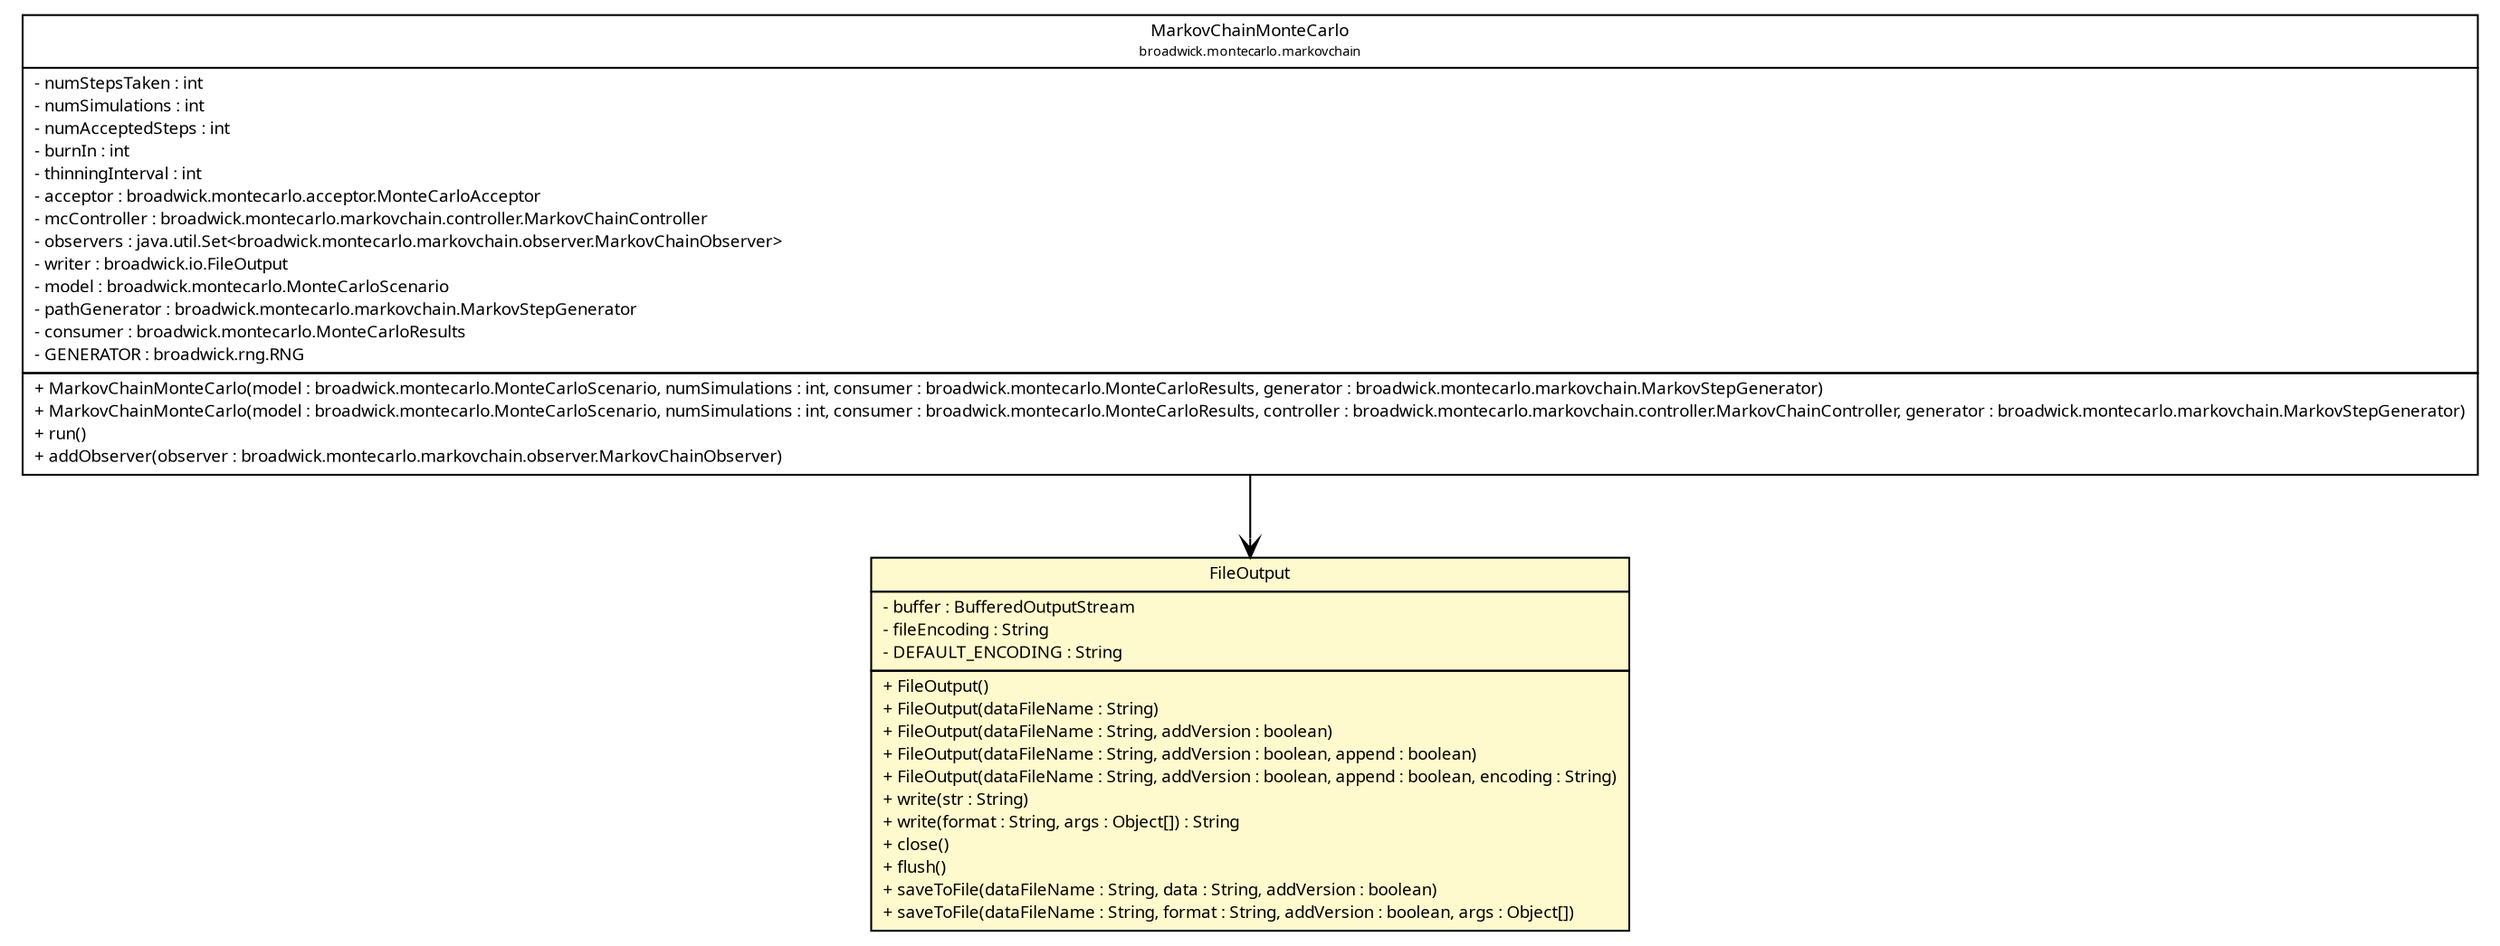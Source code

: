 #!/usr/local/bin/dot
#
# Class diagram 
# Generated by UMLGraph version R5_6 (http://www.umlgraph.org/)
#

digraph G {
	edge [fontname="Trebuchet MS",fontsize=10,labelfontname="Trebuchet MS",labelfontsize=10];
	node [fontname="Trebuchet MS",fontsize=10,shape=plaintext];
	nodesep=0.25;
	ranksep=0.5;
	// broadwick.io.FileOutput
	c12938 [label=<<table title="broadwick.io.FileOutput" border="0" cellborder="1" cellspacing="0" cellpadding="2" port="p" bgcolor="lemonChiffon" href="./FileOutput.html">
		<tr><td><table border="0" cellspacing="0" cellpadding="1">
<tr><td align="center" balign="center"><font face="Trebuchet MS"> FileOutput </font></td></tr>
		</table></td></tr>
		<tr><td><table border="0" cellspacing="0" cellpadding="1">
<tr><td align="left" balign="left"> - buffer : BufferedOutputStream </td></tr>
<tr><td align="left" balign="left"> - fileEncoding : String </td></tr>
<tr><td align="left" balign="left"> - DEFAULT_ENCODING : String </td></tr>
		</table></td></tr>
		<tr><td><table border="0" cellspacing="0" cellpadding="1">
<tr><td align="left" balign="left"> + FileOutput() </td></tr>
<tr><td align="left" balign="left"> + FileOutput(dataFileName : String) </td></tr>
<tr><td align="left" balign="left"> + FileOutput(dataFileName : String, addVersion : boolean) </td></tr>
<tr><td align="left" balign="left"> + FileOutput(dataFileName : String, addVersion : boolean, append : boolean) </td></tr>
<tr><td align="left" balign="left"> + FileOutput(dataFileName : String, addVersion : boolean, append : boolean, encoding : String) </td></tr>
<tr><td align="left" balign="left"> + write(str : String) </td></tr>
<tr><td align="left" balign="left"> + write(format : String, args : Object[]) : String </td></tr>
<tr><td align="left" balign="left"> + close() </td></tr>
<tr><td align="left" balign="left"> + flush() </td></tr>
<tr><td align="left" balign="left"> + saveToFile(dataFileName : String, data : String, addVersion : boolean) </td></tr>
<tr><td align="left" balign="left"> + saveToFile(dataFileName : String, format : String, addVersion : boolean, args : Object[]) </td></tr>
		</table></td></tr>
		</table>>, URL="./FileOutput.html", fontname="Trebuchet MS", fontcolor="black", fontsize=9.0];
	// broadwick.montecarlo.markovchain.MarkovChainMonteCarlo
	c12953 [label=<<table title="broadwick.montecarlo.markovchain.MarkovChainMonteCarlo" border="0" cellborder="1" cellspacing="0" cellpadding="2" port="p" href="../montecarlo/markovchain/MarkovChainMonteCarlo.html">
		<tr><td><table border="0" cellspacing="0" cellpadding="1">
<tr><td align="center" balign="center"><font face="Trebuchet MS"> MarkovChainMonteCarlo </font></td></tr>
<tr><td align="center" balign="center"><font face="Trebuchet MS" point-size="7.0"> broadwick.montecarlo.markovchain </font></td></tr>
		</table></td></tr>
		<tr><td><table border="0" cellspacing="0" cellpadding="1">
<tr><td align="left" balign="left"> - numStepsTaken : int </td></tr>
<tr><td align="left" balign="left"> - numSimulations : int </td></tr>
<tr><td align="left" balign="left"> - numAcceptedSteps : int </td></tr>
<tr><td align="left" balign="left"> - burnIn : int </td></tr>
<tr><td align="left" balign="left"> - thinningInterval : int </td></tr>
<tr><td align="left" balign="left"> - acceptor : broadwick.montecarlo.acceptor.MonteCarloAcceptor </td></tr>
<tr><td align="left" balign="left"> - mcController : broadwick.montecarlo.markovchain.controller.MarkovChainController </td></tr>
<tr><td align="left" balign="left"> - observers : java.util.Set&lt;broadwick.montecarlo.markovchain.observer.MarkovChainObserver&gt; </td></tr>
<tr><td align="left" balign="left"> - writer : broadwick.io.FileOutput </td></tr>
<tr><td align="left" balign="left"> - model : broadwick.montecarlo.MonteCarloScenario </td></tr>
<tr><td align="left" balign="left"> - pathGenerator : broadwick.montecarlo.markovchain.MarkovStepGenerator </td></tr>
<tr><td align="left" balign="left"> - consumer : broadwick.montecarlo.MonteCarloResults </td></tr>
<tr><td align="left" balign="left"> - GENERATOR : broadwick.rng.RNG </td></tr>
		</table></td></tr>
		<tr><td><table border="0" cellspacing="0" cellpadding="1">
<tr><td align="left" balign="left"> + MarkovChainMonteCarlo(model : broadwick.montecarlo.MonteCarloScenario, numSimulations : int, consumer : broadwick.montecarlo.MonteCarloResults, generator : broadwick.montecarlo.markovchain.MarkovStepGenerator) </td></tr>
<tr><td align="left" balign="left"> + MarkovChainMonteCarlo(model : broadwick.montecarlo.MonteCarloScenario, numSimulations : int, consumer : broadwick.montecarlo.MonteCarloResults, controller : broadwick.montecarlo.markovchain.controller.MarkovChainController, generator : broadwick.montecarlo.markovchain.MarkovStepGenerator) </td></tr>
<tr><td align="left" balign="left"> + run() </td></tr>
<tr><td align="left" balign="left"> + addObserver(observer : broadwick.montecarlo.markovchain.observer.MarkovChainObserver) </td></tr>
		</table></td></tr>
		</table>>, URL="../montecarlo/markovchain/MarkovChainMonteCarlo.html", fontname="Trebuchet MS", fontcolor="black", fontsize=9.0];
	// broadwick.montecarlo.markovchain.MarkovChainMonteCarlo NAVASSOC broadwick.io.FileOutput
	c12953:p -> c12938:p [taillabel="", label="", headlabel="", fontname="Trebuchet MS", fontcolor="black", fontsize=10.0, color="black", arrowhead=open];
}

